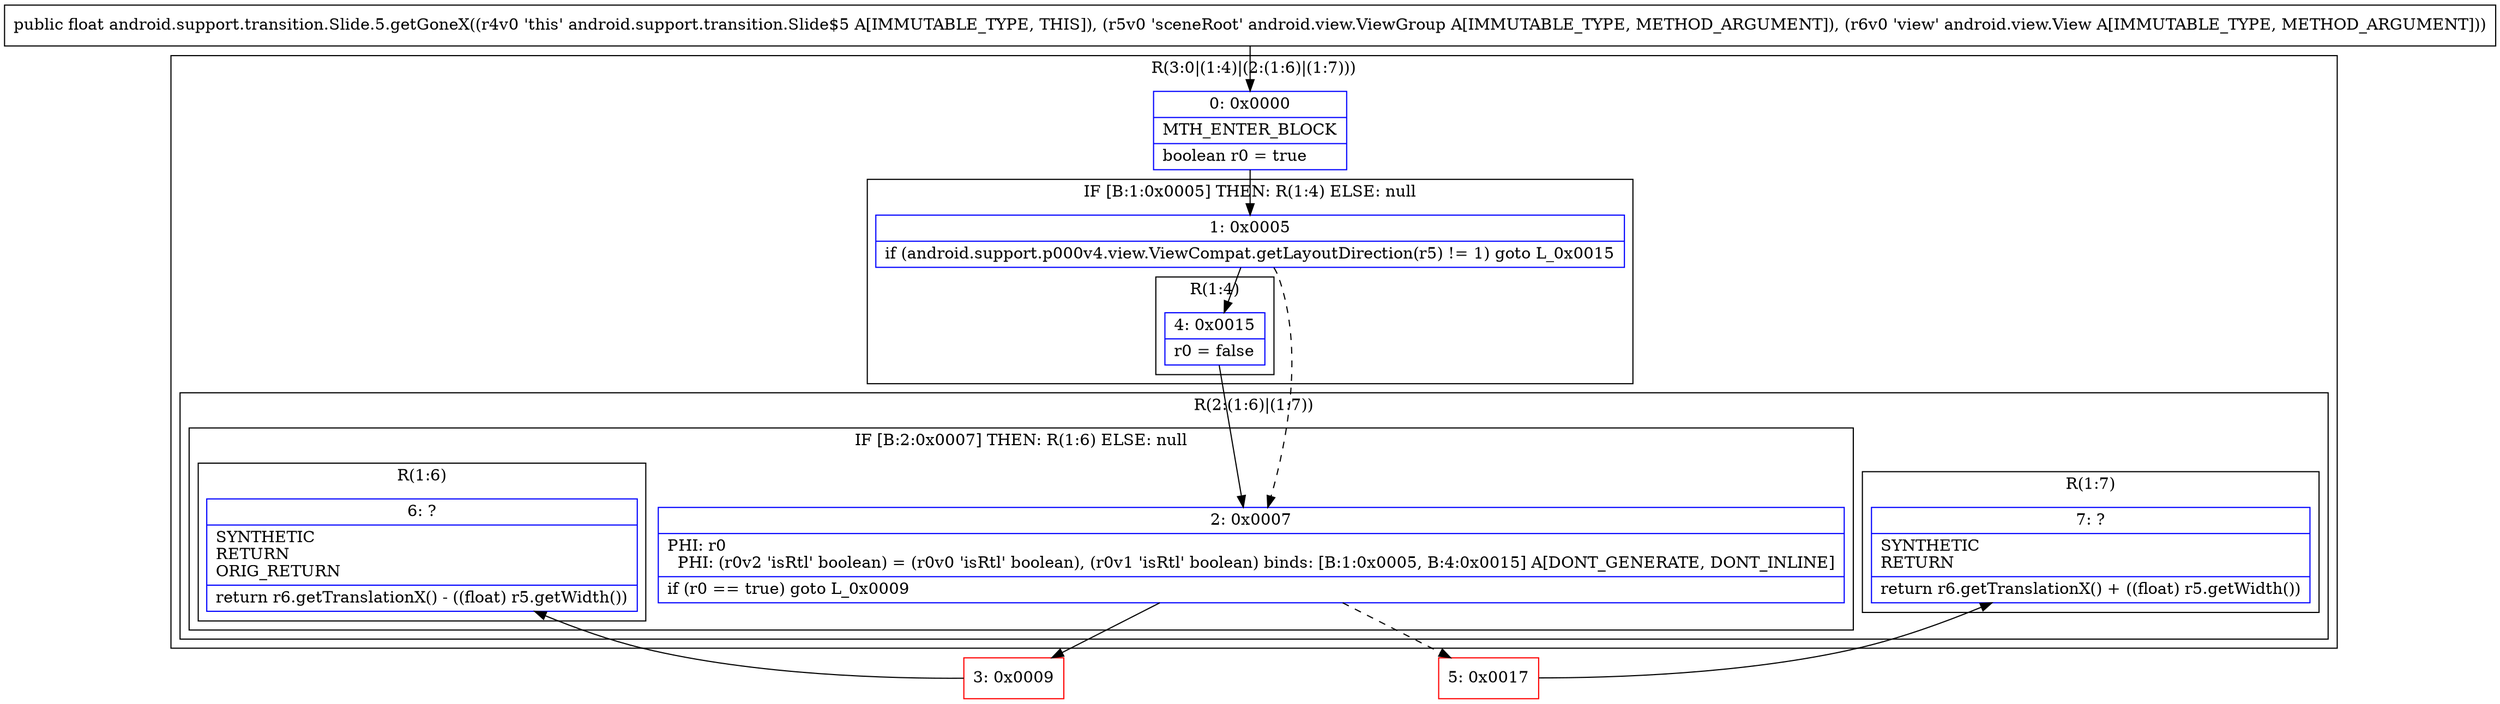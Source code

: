 digraph "CFG forandroid.support.transition.Slide.5.getGoneX(Landroid\/view\/ViewGroup;Landroid\/view\/View;)F" {
subgraph cluster_Region_1499730043 {
label = "R(3:0|(1:4)|(2:(1:6)|(1:7)))";
node [shape=record,color=blue];
Node_0 [shape=record,label="{0\:\ 0x0000|MTH_ENTER_BLOCK\l|boolean r0 = true\l}"];
subgraph cluster_IfRegion_1987752288 {
label = "IF [B:1:0x0005] THEN: R(1:4) ELSE: null";
node [shape=record,color=blue];
Node_1 [shape=record,label="{1\:\ 0x0005|if (android.support.p000v4.view.ViewCompat.getLayoutDirection(r5) != 1) goto L_0x0015\l}"];
subgraph cluster_Region_798692617 {
label = "R(1:4)";
node [shape=record,color=blue];
Node_4 [shape=record,label="{4\:\ 0x0015|r0 = false\l}"];
}
}
subgraph cluster_Region_289253075 {
label = "R(2:(1:6)|(1:7))";
node [shape=record,color=blue];
subgraph cluster_IfRegion_186998243 {
label = "IF [B:2:0x0007] THEN: R(1:6) ELSE: null";
node [shape=record,color=blue];
Node_2 [shape=record,label="{2\:\ 0x0007|PHI: r0 \l  PHI: (r0v2 'isRtl' boolean) = (r0v0 'isRtl' boolean), (r0v1 'isRtl' boolean) binds: [B:1:0x0005, B:4:0x0015] A[DONT_GENERATE, DONT_INLINE]\l|if (r0 == true) goto L_0x0009\l}"];
subgraph cluster_Region_557112548 {
label = "R(1:6)";
node [shape=record,color=blue];
Node_6 [shape=record,label="{6\:\ ?|SYNTHETIC\lRETURN\lORIG_RETURN\l|return r6.getTranslationX() \- ((float) r5.getWidth())\l}"];
}
}
subgraph cluster_Region_1196657045 {
label = "R(1:7)";
node [shape=record,color=blue];
Node_7 [shape=record,label="{7\:\ ?|SYNTHETIC\lRETURN\l|return r6.getTranslationX() + ((float) r5.getWidth())\l}"];
}
}
}
Node_3 [shape=record,color=red,label="{3\:\ 0x0009}"];
Node_5 [shape=record,color=red,label="{5\:\ 0x0017}"];
MethodNode[shape=record,label="{public float android.support.transition.Slide.5.getGoneX((r4v0 'this' android.support.transition.Slide$5 A[IMMUTABLE_TYPE, THIS]), (r5v0 'sceneRoot' android.view.ViewGroup A[IMMUTABLE_TYPE, METHOD_ARGUMENT]), (r6v0 'view' android.view.View A[IMMUTABLE_TYPE, METHOD_ARGUMENT])) }"];
MethodNode -> Node_0;
Node_0 -> Node_1;
Node_1 -> Node_2[style=dashed];
Node_1 -> Node_4;
Node_4 -> Node_2;
Node_2 -> Node_3;
Node_2 -> Node_5[style=dashed];
Node_3 -> Node_6;
Node_5 -> Node_7;
}

